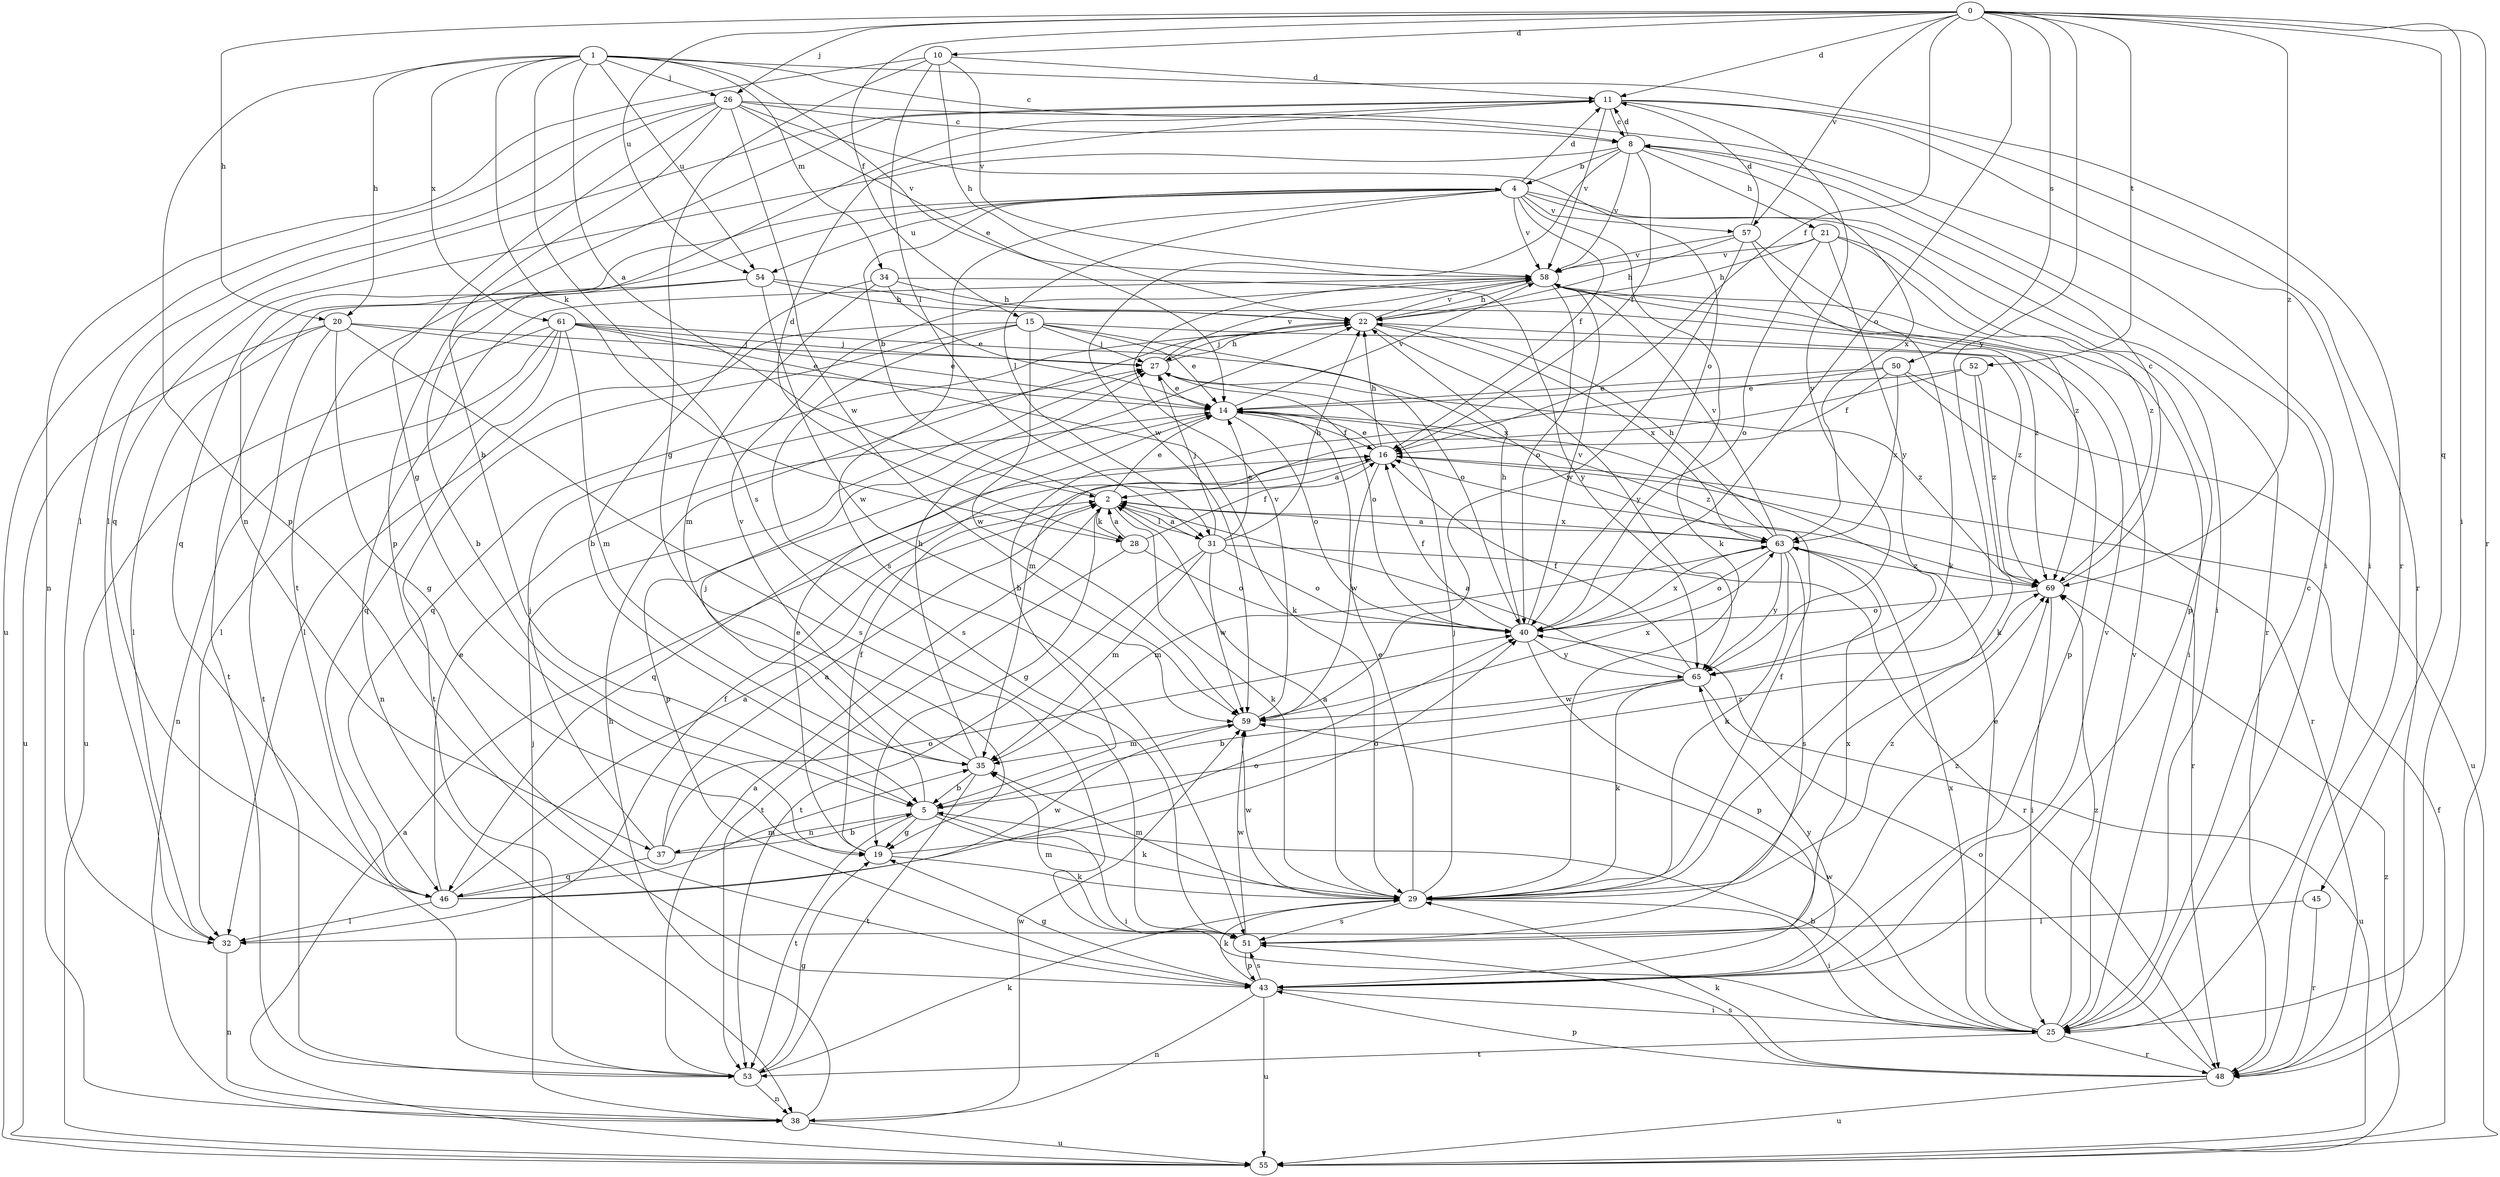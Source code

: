 strict digraph  {
0;
1;
2;
4;
5;
8;
10;
11;
14;
15;
16;
19;
20;
21;
22;
25;
26;
27;
28;
29;
31;
32;
34;
35;
37;
38;
40;
43;
45;
46;
48;
50;
51;
52;
53;
54;
55;
57;
58;
59;
61;
63;
65;
69;
0 -> 10  [label=d];
0 -> 11  [label=d];
0 -> 15  [label=f];
0 -> 16  [label=f];
0 -> 20  [label=h];
0 -> 25  [label=i];
0 -> 26  [label=j];
0 -> 40  [label=o];
0 -> 45  [label=q];
0 -> 48  [label=r];
0 -> 50  [label=s];
0 -> 52  [label=t];
0 -> 54  [label=u];
0 -> 57  [label=v];
0 -> 65  [label=y];
0 -> 69  [label=z];
1 -> 2  [label=a];
1 -> 8  [label=c];
1 -> 14  [label=e];
1 -> 20  [label=h];
1 -> 26  [label=j];
1 -> 28  [label=k];
1 -> 34  [label=m];
1 -> 43  [label=p];
1 -> 48  [label=r];
1 -> 51  [label=s];
1 -> 54  [label=u];
1 -> 61  [label=x];
2 -> 4  [label=b];
2 -> 14  [label=e];
2 -> 19  [label=g];
2 -> 28  [label=k];
2 -> 29  [label=k];
2 -> 31  [label=l];
2 -> 63  [label=x];
4 -> 11  [label=d];
4 -> 16  [label=f];
4 -> 25  [label=i];
4 -> 29  [label=k];
4 -> 31  [label=l];
4 -> 37  [label=n];
4 -> 46  [label=q];
4 -> 48  [label=r];
4 -> 51  [label=s];
4 -> 54  [label=u];
4 -> 57  [label=v];
4 -> 58  [label=v];
5 -> 19  [label=g];
5 -> 25  [label=i];
5 -> 27  [label=j];
5 -> 29  [label=k];
5 -> 37  [label=n];
5 -> 53  [label=t];
5 -> 69  [label=z];
8 -> 4  [label=b];
8 -> 11  [label=d];
8 -> 16  [label=f];
8 -> 21  [label=h];
8 -> 46  [label=q];
8 -> 58  [label=v];
8 -> 59  [label=w];
8 -> 63  [label=x];
10 -> 11  [label=d];
10 -> 19  [label=g];
10 -> 22  [label=h];
10 -> 31  [label=l];
10 -> 38  [label=n];
10 -> 58  [label=v];
11 -> 8  [label=c];
11 -> 25  [label=i];
11 -> 32  [label=l];
11 -> 43  [label=p];
11 -> 48  [label=r];
11 -> 53  [label=t];
11 -> 58  [label=v];
11 -> 65  [label=y];
14 -> 16  [label=f];
14 -> 40  [label=o];
14 -> 43  [label=p];
14 -> 58  [label=v];
14 -> 69  [label=z];
15 -> 14  [label=e];
15 -> 27  [label=j];
15 -> 32  [label=l];
15 -> 40  [label=o];
15 -> 51  [label=s];
15 -> 53  [label=t];
15 -> 59  [label=w];
15 -> 69  [label=z];
16 -> 2  [label=a];
16 -> 14  [label=e];
16 -> 22  [label=h];
16 -> 46  [label=q];
16 -> 48  [label=r];
16 -> 59  [label=w];
19 -> 14  [label=e];
19 -> 16  [label=f];
19 -> 29  [label=k];
19 -> 40  [label=o];
20 -> 14  [label=e];
20 -> 19  [label=g];
20 -> 27  [label=j];
20 -> 32  [label=l];
20 -> 51  [label=s];
20 -> 53  [label=t];
20 -> 55  [label=u];
21 -> 22  [label=h];
21 -> 40  [label=o];
21 -> 43  [label=p];
21 -> 58  [label=v];
21 -> 65  [label=y];
21 -> 69  [label=z];
22 -> 27  [label=j];
22 -> 43  [label=p];
22 -> 46  [label=q];
22 -> 58  [label=v];
22 -> 63  [label=x];
22 -> 65  [label=y];
25 -> 5  [label=b];
25 -> 8  [label=c];
25 -> 14  [label=e];
25 -> 48  [label=r];
25 -> 53  [label=t];
25 -> 58  [label=v];
25 -> 59  [label=w];
25 -> 63  [label=x];
25 -> 69  [label=z];
26 -> 5  [label=b];
26 -> 8  [label=c];
26 -> 19  [label=g];
26 -> 25  [label=i];
26 -> 32  [label=l];
26 -> 40  [label=o];
26 -> 55  [label=u];
26 -> 58  [label=v];
26 -> 59  [label=w];
27 -> 14  [label=e];
27 -> 22  [label=h];
27 -> 40  [label=o];
27 -> 58  [label=v];
27 -> 69  [label=z];
28 -> 2  [label=a];
28 -> 11  [label=d];
28 -> 16  [label=f];
28 -> 40  [label=o];
28 -> 53  [label=t];
29 -> 2  [label=a];
29 -> 14  [label=e];
29 -> 16  [label=f];
29 -> 25  [label=i];
29 -> 27  [label=j];
29 -> 35  [label=m];
29 -> 51  [label=s];
29 -> 59  [label=w];
29 -> 69  [label=z];
31 -> 2  [label=a];
31 -> 14  [label=e];
31 -> 22  [label=h];
31 -> 27  [label=j];
31 -> 35  [label=m];
31 -> 40  [label=o];
31 -> 48  [label=r];
31 -> 53  [label=t];
31 -> 59  [label=w];
32 -> 16  [label=f];
32 -> 38  [label=n];
34 -> 5  [label=b];
34 -> 14  [label=e];
34 -> 22  [label=h];
34 -> 35  [label=m];
34 -> 65  [label=y];
35 -> 5  [label=b];
35 -> 22  [label=h];
35 -> 53  [label=t];
35 -> 58  [label=v];
37 -> 2  [label=a];
37 -> 5  [label=b];
37 -> 27  [label=j];
37 -> 40  [label=o];
37 -> 46  [label=q];
38 -> 22  [label=h];
38 -> 27  [label=j];
38 -> 55  [label=u];
38 -> 59  [label=w];
40 -> 16  [label=f];
40 -> 22  [label=h];
40 -> 43  [label=p];
40 -> 58  [label=v];
40 -> 63  [label=x];
40 -> 65  [label=y];
43 -> 19  [label=g];
43 -> 25  [label=i];
43 -> 29  [label=k];
43 -> 38  [label=n];
43 -> 51  [label=s];
43 -> 55  [label=u];
43 -> 58  [label=v];
43 -> 65  [label=y];
45 -> 32  [label=l];
45 -> 48  [label=r];
46 -> 2  [label=a];
46 -> 14  [label=e];
46 -> 32  [label=l];
46 -> 35  [label=m];
46 -> 40  [label=o];
46 -> 59  [label=w];
48 -> 29  [label=k];
48 -> 40  [label=o];
48 -> 43  [label=p];
48 -> 51  [label=s];
48 -> 55  [label=u];
50 -> 5  [label=b];
50 -> 14  [label=e];
50 -> 16  [label=f];
50 -> 48  [label=r];
50 -> 55  [label=u];
50 -> 63  [label=x];
51 -> 35  [label=m];
51 -> 43  [label=p];
51 -> 59  [label=w];
51 -> 63  [label=x];
51 -> 69  [label=z];
52 -> 14  [label=e];
52 -> 29  [label=k];
52 -> 35  [label=m];
52 -> 69  [label=z];
53 -> 2  [label=a];
53 -> 19  [label=g];
53 -> 29  [label=k];
53 -> 38  [label=n];
54 -> 5  [label=b];
54 -> 22  [label=h];
54 -> 53  [label=t];
54 -> 59  [label=w];
54 -> 69  [label=z];
55 -> 2  [label=a];
55 -> 16  [label=f];
55 -> 69  [label=z];
57 -> 11  [label=d];
57 -> 22  [label=h];
57 -> 29  [label=k];
57 -> 58  [label=v];
57 -> 59  [label=w];
57 -> 69  [label=z];
58 -> 22  [label=h];
58 -> 25  [label=i];
58 -> 38  [label=n];
58 -> 40  [label=o];
59 -> 35  [label=m];
59 -> 58  [label=v];
59 -> 63  [label=x];
61 -> 14  [label=e];
61 -> 27  [label=j];
61 -> 29  [label=k];
61 -> 32  [label=l];
61 -> 35  [label=m];
61 -> 38  [label=n];
61 -> 46  [label=q];
61 -> 55  [label=u];
61 -> 63  [label=x];
63 -> 2  [label=a];
63 -> 22  [label=h];
63 -> 29  [label=k];
63 -> 35  [label=m];
63 -> 40  [label=o];
63 -> 51  [label=s];
63 -> 58  [label=v];
63 -> 65  [label=y];
63 -> 69  [label=z];
65 -> 2  [label=a];
65 -> 5  [label=b];
65 -> 16  [label=f];
65 -> 29  [label=k];
65 -> 55  [label=u];
65 -> 59  [label=w];
69 -> 8  [label=c];
69 -> 25  [label=i];
69 -> 40  [label=o];
}
